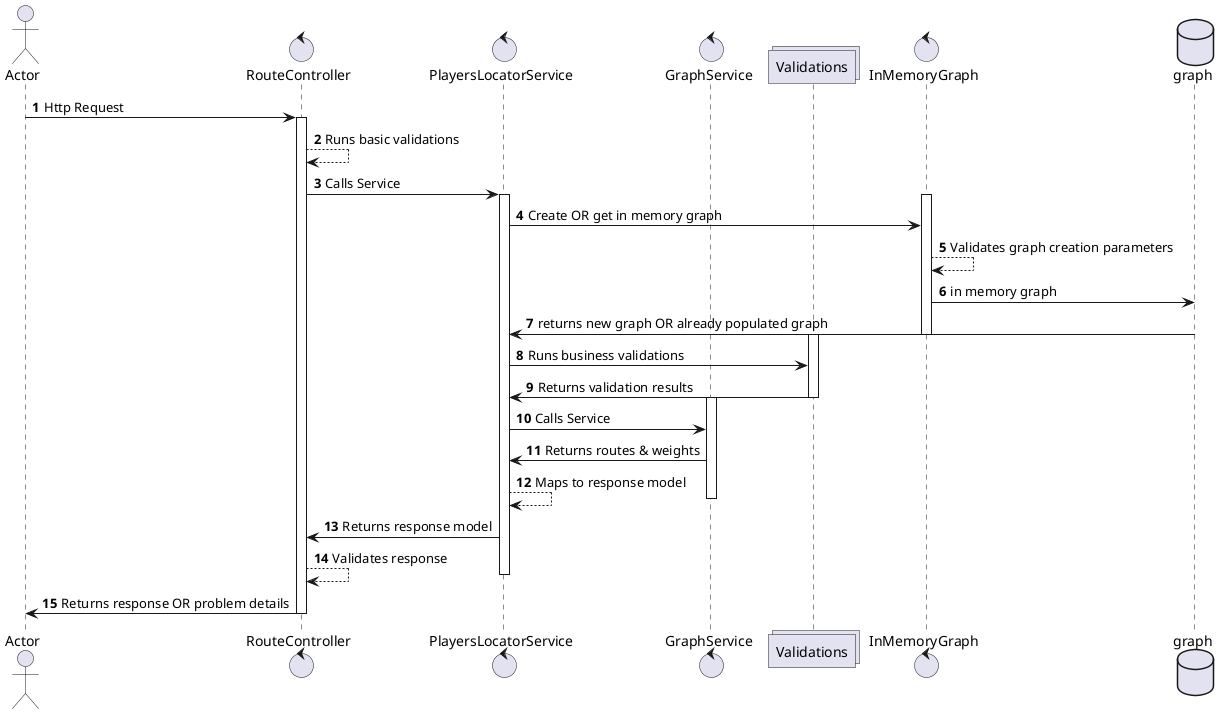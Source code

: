 @startuml
autonumber
actor Actor
control RouteController
control PlayersLocatorService
control GraphService
collections Validations
control InMemoryGraph
database graph

Actor-> RouteController: Http Request

activate RouteController
RouteController --> RouteController: Runs basic validations
RouteController-> PlayersLocatorService: Calls Service

activate PlayersLocatorService

activate InMemoryGraph
PlayersLocatorService-> InMemoryGraph: Create OR get in memory graph
InMemoryGraph --> InMemoryGraph: Validates graph creation parameters
InMemoryGraph-> graph: in memory graph
graph-> PlayersLocatorService: returns new graph OR already populated graph
deactivate InMemoryGraph

activate Validations
PlayersLocatorService-> Validations: Runs business validations
Validations-> PlayersLocatorService: Returns validation results
deactivate Validations


activate GraphService
PlayersLocatorService-> GraphService: Calls Service
GraphService-> PlayersLocatorService: Returns routes & weights
PlayersLocatorService --> PlayersLocatorService : Maps to response model
deactivate GraphService

PlayersLocatorService -> RouteController:Returns response model
RouteController --> RouteController: Validates response
deactivate PlayersLocatorService
RouteController-> Actor: Returns response OR problem details
deactivate RouteController
@enduml
